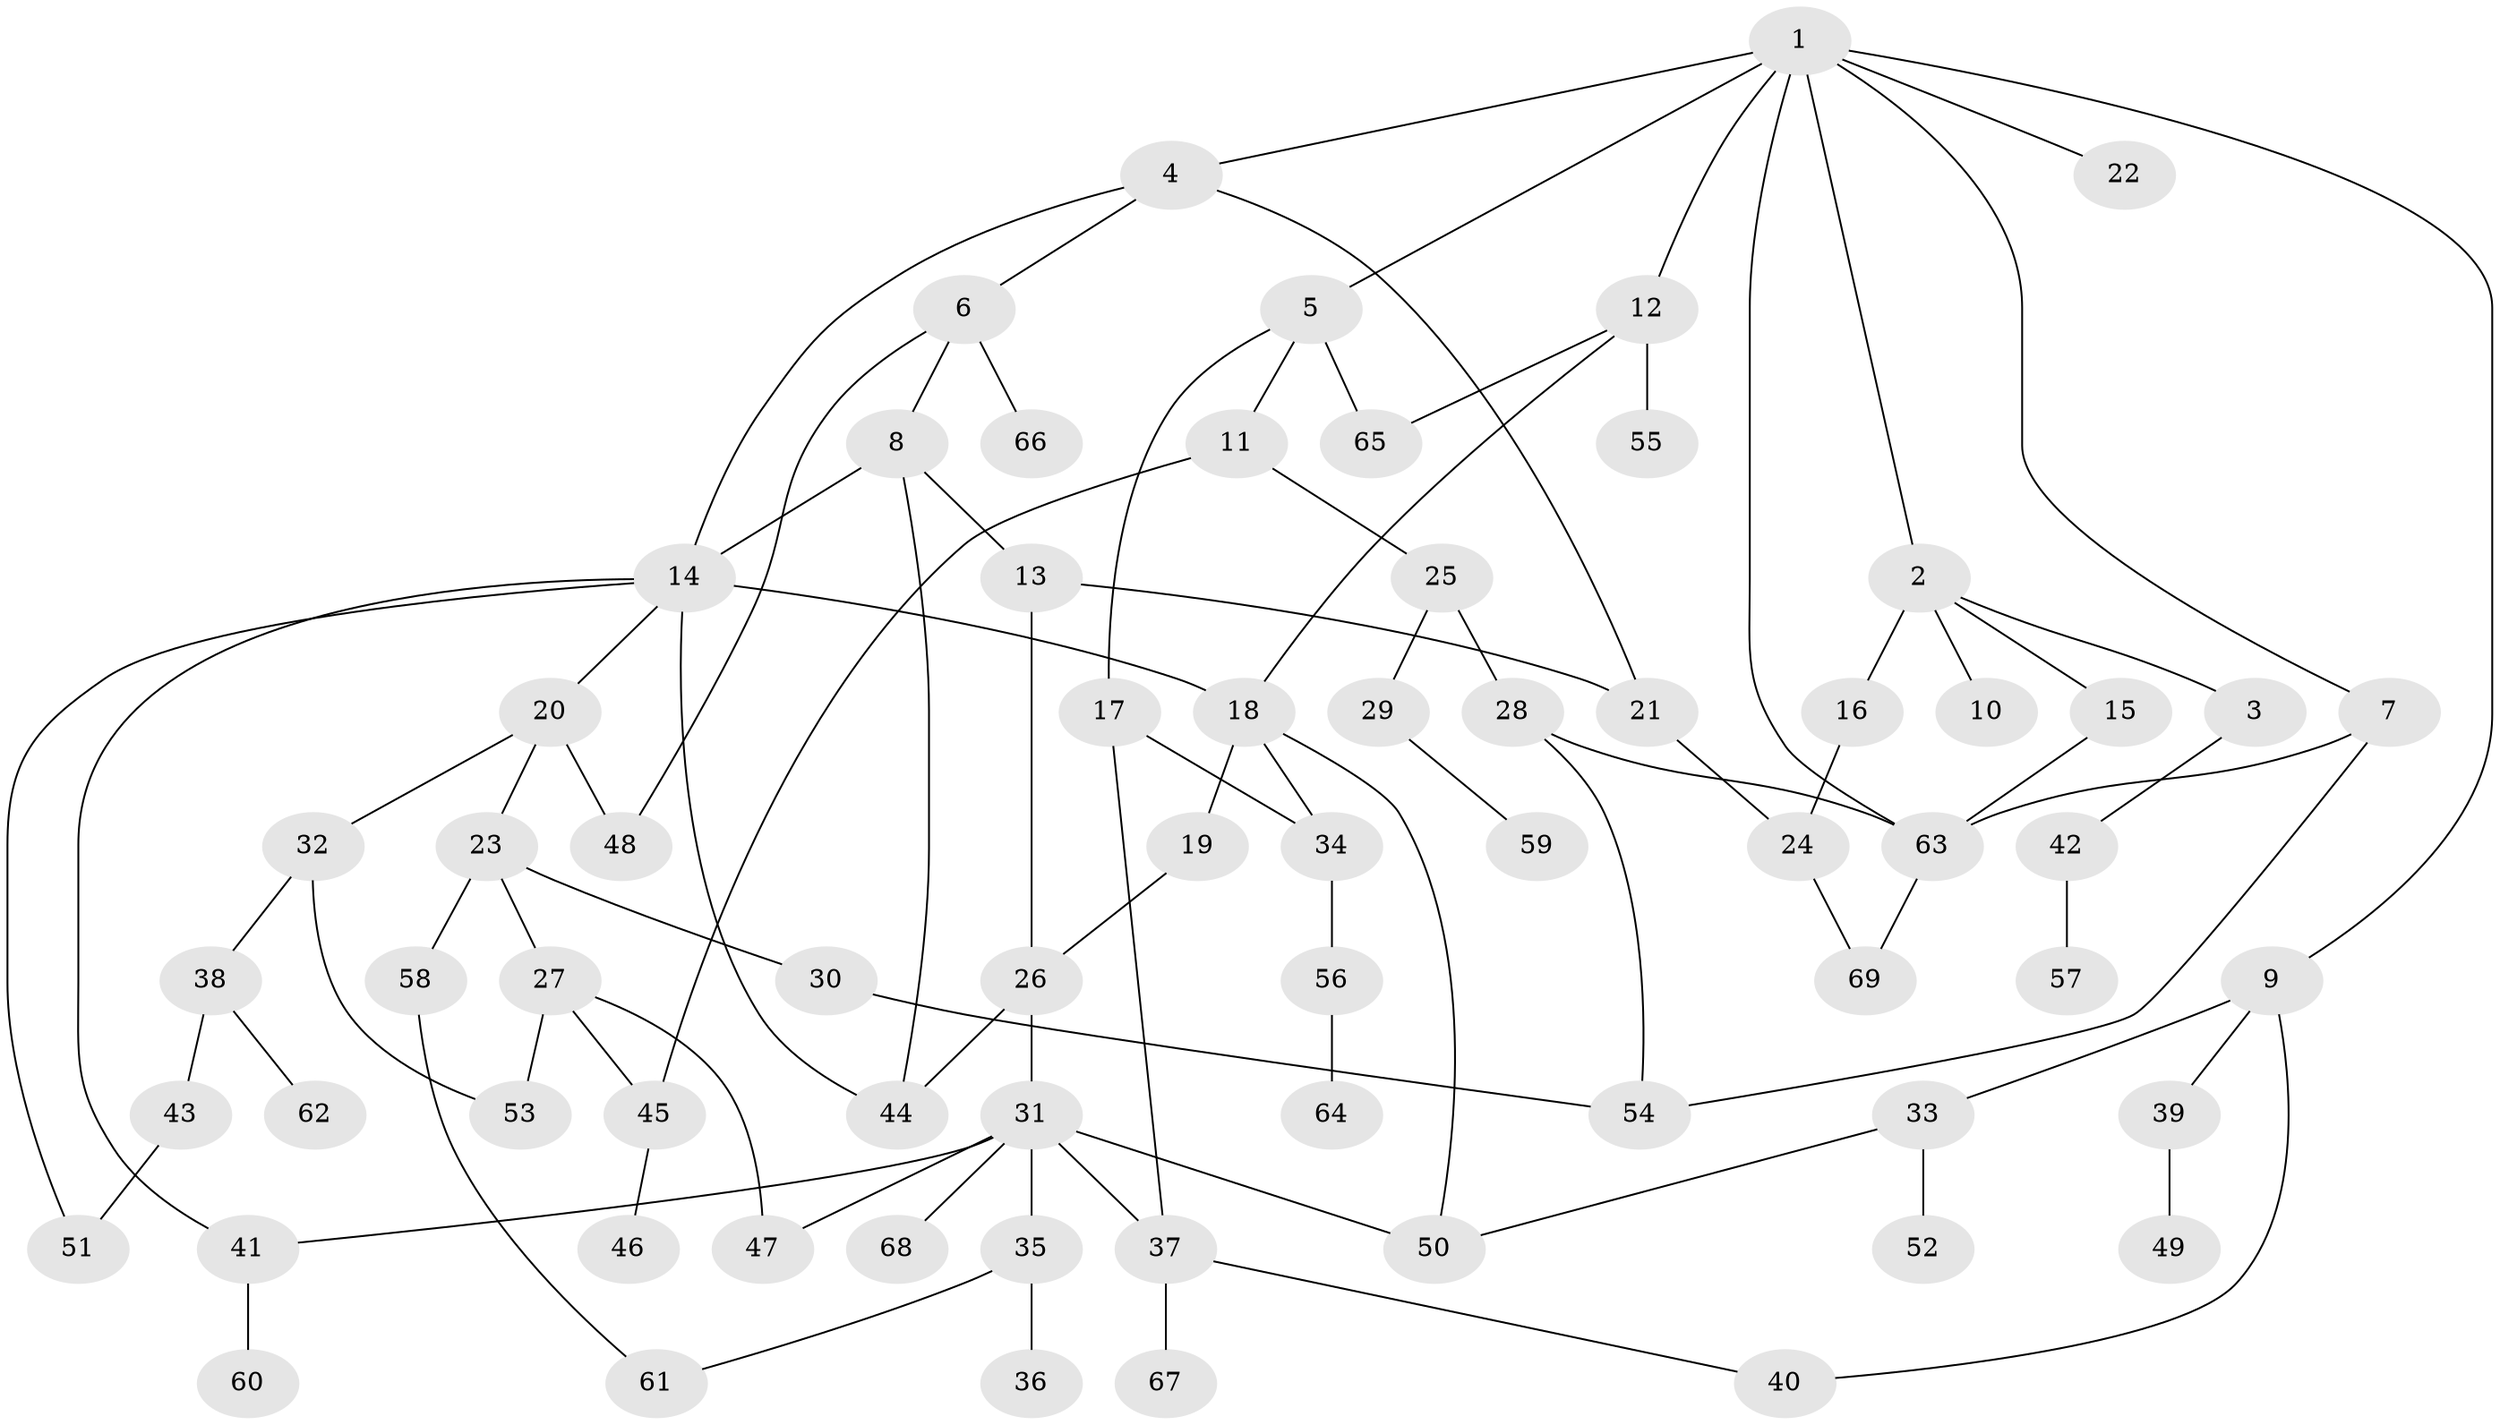 // coarse degree distribution, {10: 0.029411764705882353, 5: 0.08823529411764706, 2: 0.2647058823529412, 3: 0.14705882352941177, 4: 0.08823529411764706, 11: 0.029411764705882353, 1: 0.3235294117647059, 6: 0.029411764705882353}
// Generated by graph-tools (version 1.1) at 2025/17/03/04/25 18:17:09]
// undirected, 69 vertices, 94 edges
graph export_dot {
graph [start="1"]
  node [color=gray90,style=filled];
  1;
  2;
  3;
  4;
  5;
  6;
  7;
  8;
  9;
  10;
  11;
  12;
  13;
  14;
  15;
  16;
  17;
  18;
  19;
  20;
  21;
  22;
  23;
  24;
  25;
  26;
  27;
  28;
  29;
  30;
  31;
  32;
  33;
  34;
  35;
  36;
  37;
  38;
  39;
  40;
  41;
  42;
  43;
  44;
  45;
  46;
  47;
  48;
  49;
  50;
  51;
  52;
  53;
  54;
  55;
  56;
  57;
  58;
  59;
  60;
  61;
  62;
  63;
  64;
  65;
  66;
  67;
  68;
  69;
  1 -- 2;
  1 -- 4;
  1 -- 5;
  1 -- 7;
  1 -- 9;
  1 -- 12;
  1 -- 22;
  1 -- 63;
  2 -- 3;
  2 -- 10;
  2 -- 15;
  2 -- 16;
  3 -- 42;
  4 -- 6;
  4 -- 14;
  4 -- 21;
  5 -- 11;
  5 -- 17;
  5 -- 65;
  6 -- 8;
  6 -- 66;
  6 -- 48;
  7 -- 54;
  7 -- 63;
  8 -- 13;
  8 -- 14;
  8 -- 44;
  9 -- 33;
  9 -- 39;
  9 -- 40;
  11 -- 25;
  11 -- 45;
  12 -- 18;
  12 -- 55;
  12 -- 65;
  13 -- 26;
  13 -- 21;
  14 -- 20;
  14 -- 41;
  14 -- 51;
  14 -- 44;
  14 -- 18;
  15 -- 63;
  16 -- 24;
  17 -- 34;
  17 -- 37;
  18 -- 19;
  18 -- 50;
  18 -- 34;
  19 -- 26;
  20 -- 23;
  20 -- 32;
  20 -- 48;
  21 -- 24;
  23 -- 27;
  23 -- 30;
  23 -- 58;
  24 -- 69;
  25 -- 28;
  25 -- 29;
  26 -- 31;
  26 -- 44;
  27 -- 45;
  27 -- 47;
  27 -- 53;
  28 -- 63;
  28 -- 54;
  29 -- 59;
  30 -- 54;
  31 -- 35;
  31 -- 37;
  31 -- 50;
  31 -- 68;
  31 -- 47;
  31 -- 41;
  32 -- 38;
  32 -- 53;
  33 -- 52;
  33 -- 50;
  34 -- 56;
  35 -- 36;
  35 -- 61;
  37 -- 67;
  37 -- 40;
  38 -- 43;
  38 -- 62;
  39 -- 49;
  41 -- 60;
  42 -- 57;
  43 -- 51;
  45 -- 46;
  56 -- 64;
  58 -- 61;
  63 -- 69;
}
